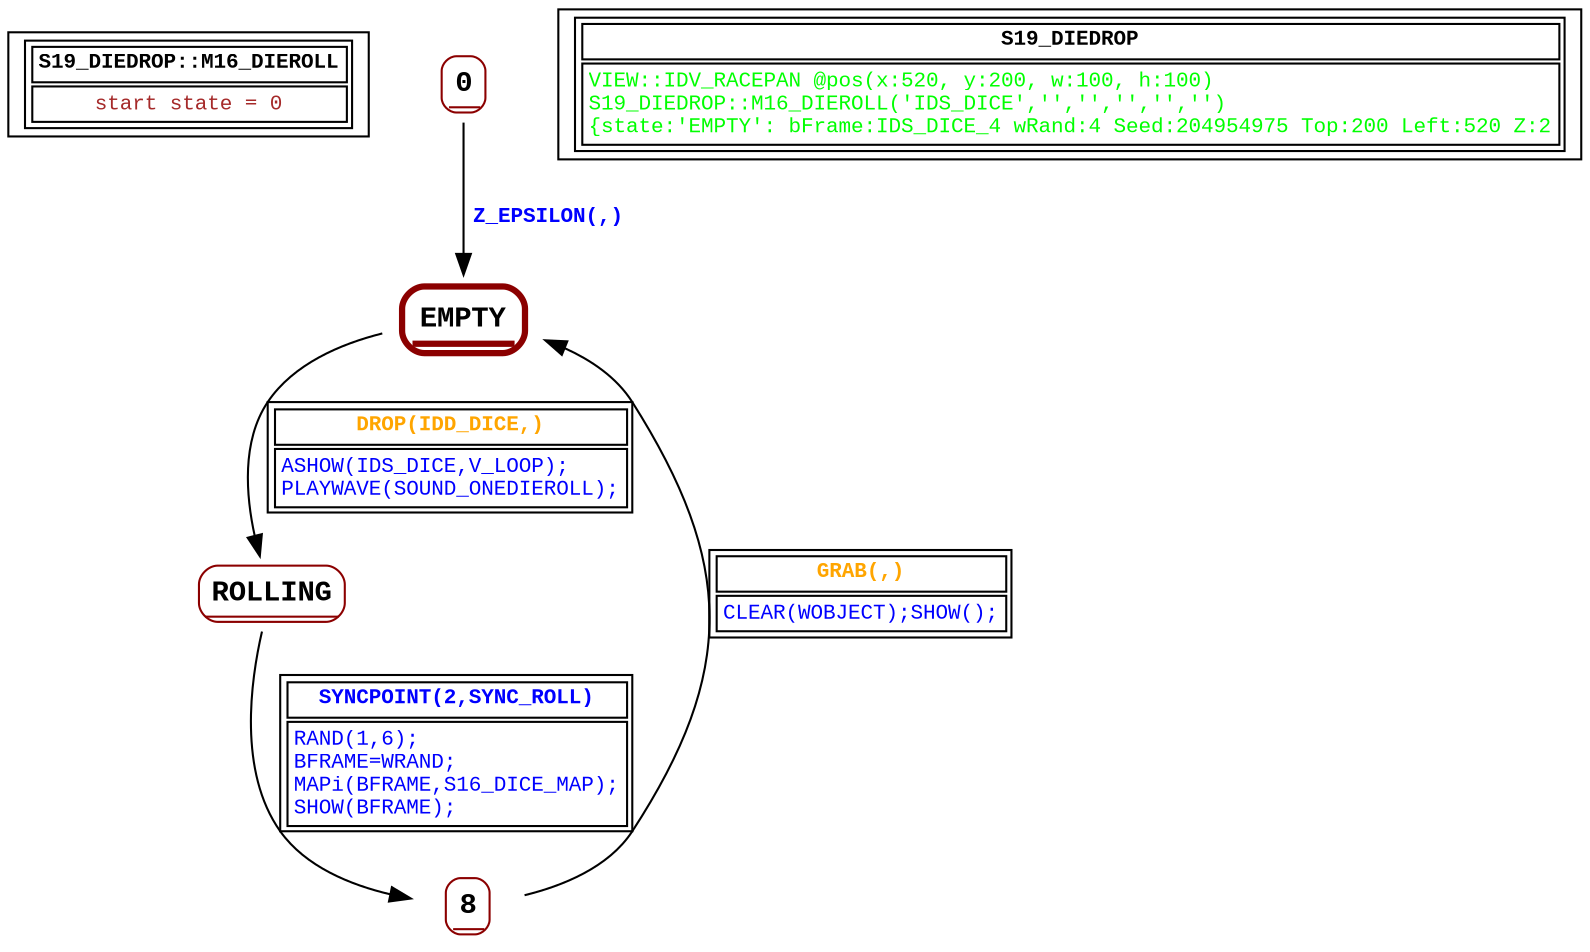 digraph Automaton {
 fontname="Courier New"
	node [shape=oval, fontname="Courier New"];
	filename[shape = record, fontsize=10, label=< <table border="1"><tr><td><b>S19_DIEDROP::M16_DIEROLL<br align="left"/></b></td></tr>
<tr><td><font point-size="10" color ="brown">start state = 0<br align="left"/></font></td></tr></table>>
];
	0[shape = none, fontsize=14, label=< <table border="1" color="darkred" style="rounded"><tr><td sides="b"><b>0<br align="left"/></b></td></tr>
</table>>];
"0" -> "EMPTY" [fontcolor=blue,fontsize=10,fontname="Courier New", label=< <table border="0"><tr><td><b>Z_EPSILON(,)<br align="left"/></b></td></tr>
</table>>
];
	8[shape = none, fontsize=14, label=< <table border="1" color="darkred" style="rounded"><tr><td sides="b"><b>8<br align="left"/></b></td></tr>
</table>>];
"8" -> "EMPTY" [fontcolor=orange,fontsize=10,fontname="Courier New", label=< <table border="1"><tr><td><b>GRAB(,)<br align="left"/></b></td></tr>
<tr><td><font point-size="10" color ="blue">CLEAR(WOBJECT);SHOW();<br align="left"/></font></td></tr></table>>
];
	EMPTY[shape = none, fontsize=14, label=< <table border="3" color="darkred" style="rounded"><tr><td sides="b"><b>EMPTY<br align="left"/></b></td></tr>
</table>>];
"EMPTY" -> "ROLLING" [fontcolor=orange,fontsize=10,fontname="Courier New", label=< <table border="1"><tr><td><b>DROP(IDD_DICE,)<br align="left"/></b></td></tr>
<tr><td><font point-size="10" color ="blue">ASHOW(IDS_DICE,V_LOOP);<br align="left"/>PLAYWAVE(SOUND_ONEDIEROLL);<br align="left"/></font></td></tr></table>>
];
	ROLLING[shape = none, fontsize=14, label=< <table border="1" color="darkred" style="rounded"><tr><td sides="b"><b>ROLLING<br align="left"/></b></td></tr>
</table>>];
"ROLLING" -> "8" [fontcolor=blue,fontsize=10,fontname="Courier New", label=< <table border="1"><tr><td><b>SYNCPOINT(2,SYNC_ROLL)<br align="left"/></b></td></tr>
<tr><td><font point-size="10" color ="blue">RAND(1,6);<br align="left"/>BFRAME=WRAND;<br align="left"/>MAPi(BFRAME,S16_DICE_MAP);<br align="left"/>SHOW(BFRAME);<br align="left"/></font></td></tr></table>>
];
	status[shape = record, fontsize=10, label=< <table border="1"><tr><td><b>S19_DIEDROP<br align="left"/></b></td></tr>
<tr><td><font point-size="10" color ="green">VIEW::IDV_RACEPAN @pos(x:520, y:200, w:100, h:100)<br align="left"/>S19_DIEDROP::M16_DIEROLL(&apos;IDS_DICE&apos;,&apos;&apos;,&apos;&apos;,&apos;&apos;,&apos;&apos;,&apos;&apos;)<br align="left"/>			&#123;state:&apos;EMPTY&apos;: bFrame:IDS_DICE_4 wRand:4 Seed:204954975 Top:200 Left:520 Z:2<br align="left"/></font></td></tr></table>>
];
}
